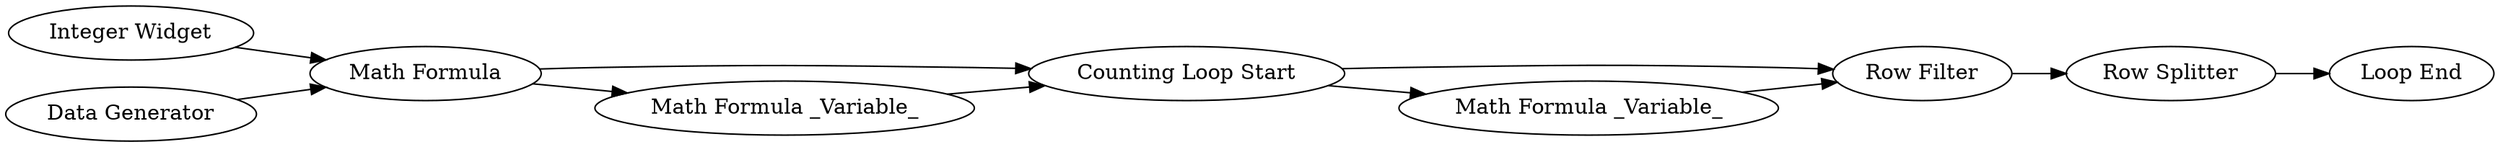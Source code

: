 digraph {
	"3029031361413060591_8" [label="Loop End"]
	"3029031361413060591_11" [label="Integer Widget"]
	"3029031361413060591_6" [label="Counting Loop Start"]
	"3029031361413060591_12" [label="Math Formula _Variable_"]
	"3029031361413060591_2" [label="Data Generator"]
	"3029031361413060591_7" [label="Row Filter"]
	"3029031361413060591_10" [label="Math Formula _Variable_"]
	"3029031361413060591_5" [label="Math Formula"]
	"3029031361413060591_9" [label="Row Splitter"]
	"3029031361413060591_7" -> "3029031361413060591_9"
	"3029031361413060591_5" -> "3029031361413060591_6"
	"3029031361413060591_12" -> "3029031361413060591_6"
	"3029031361413060591_10" -> "3029031361413060591_7"
	"3029031361413060591_6" -> "3029031361413060591_7"
	"3029031361413060591_2" -> "3029031361413060591_5"
	"3029031361413060591_5" -> "3029031361413060591_12"
	"3029031361413060591_9" -> "3029031361413060591_8"
	"3029031361413060591_6" -> "3029031361413060591_10"
	"3029031361413060591_11" -> "3029031361413060591_5"
	rankdir=LR
}
